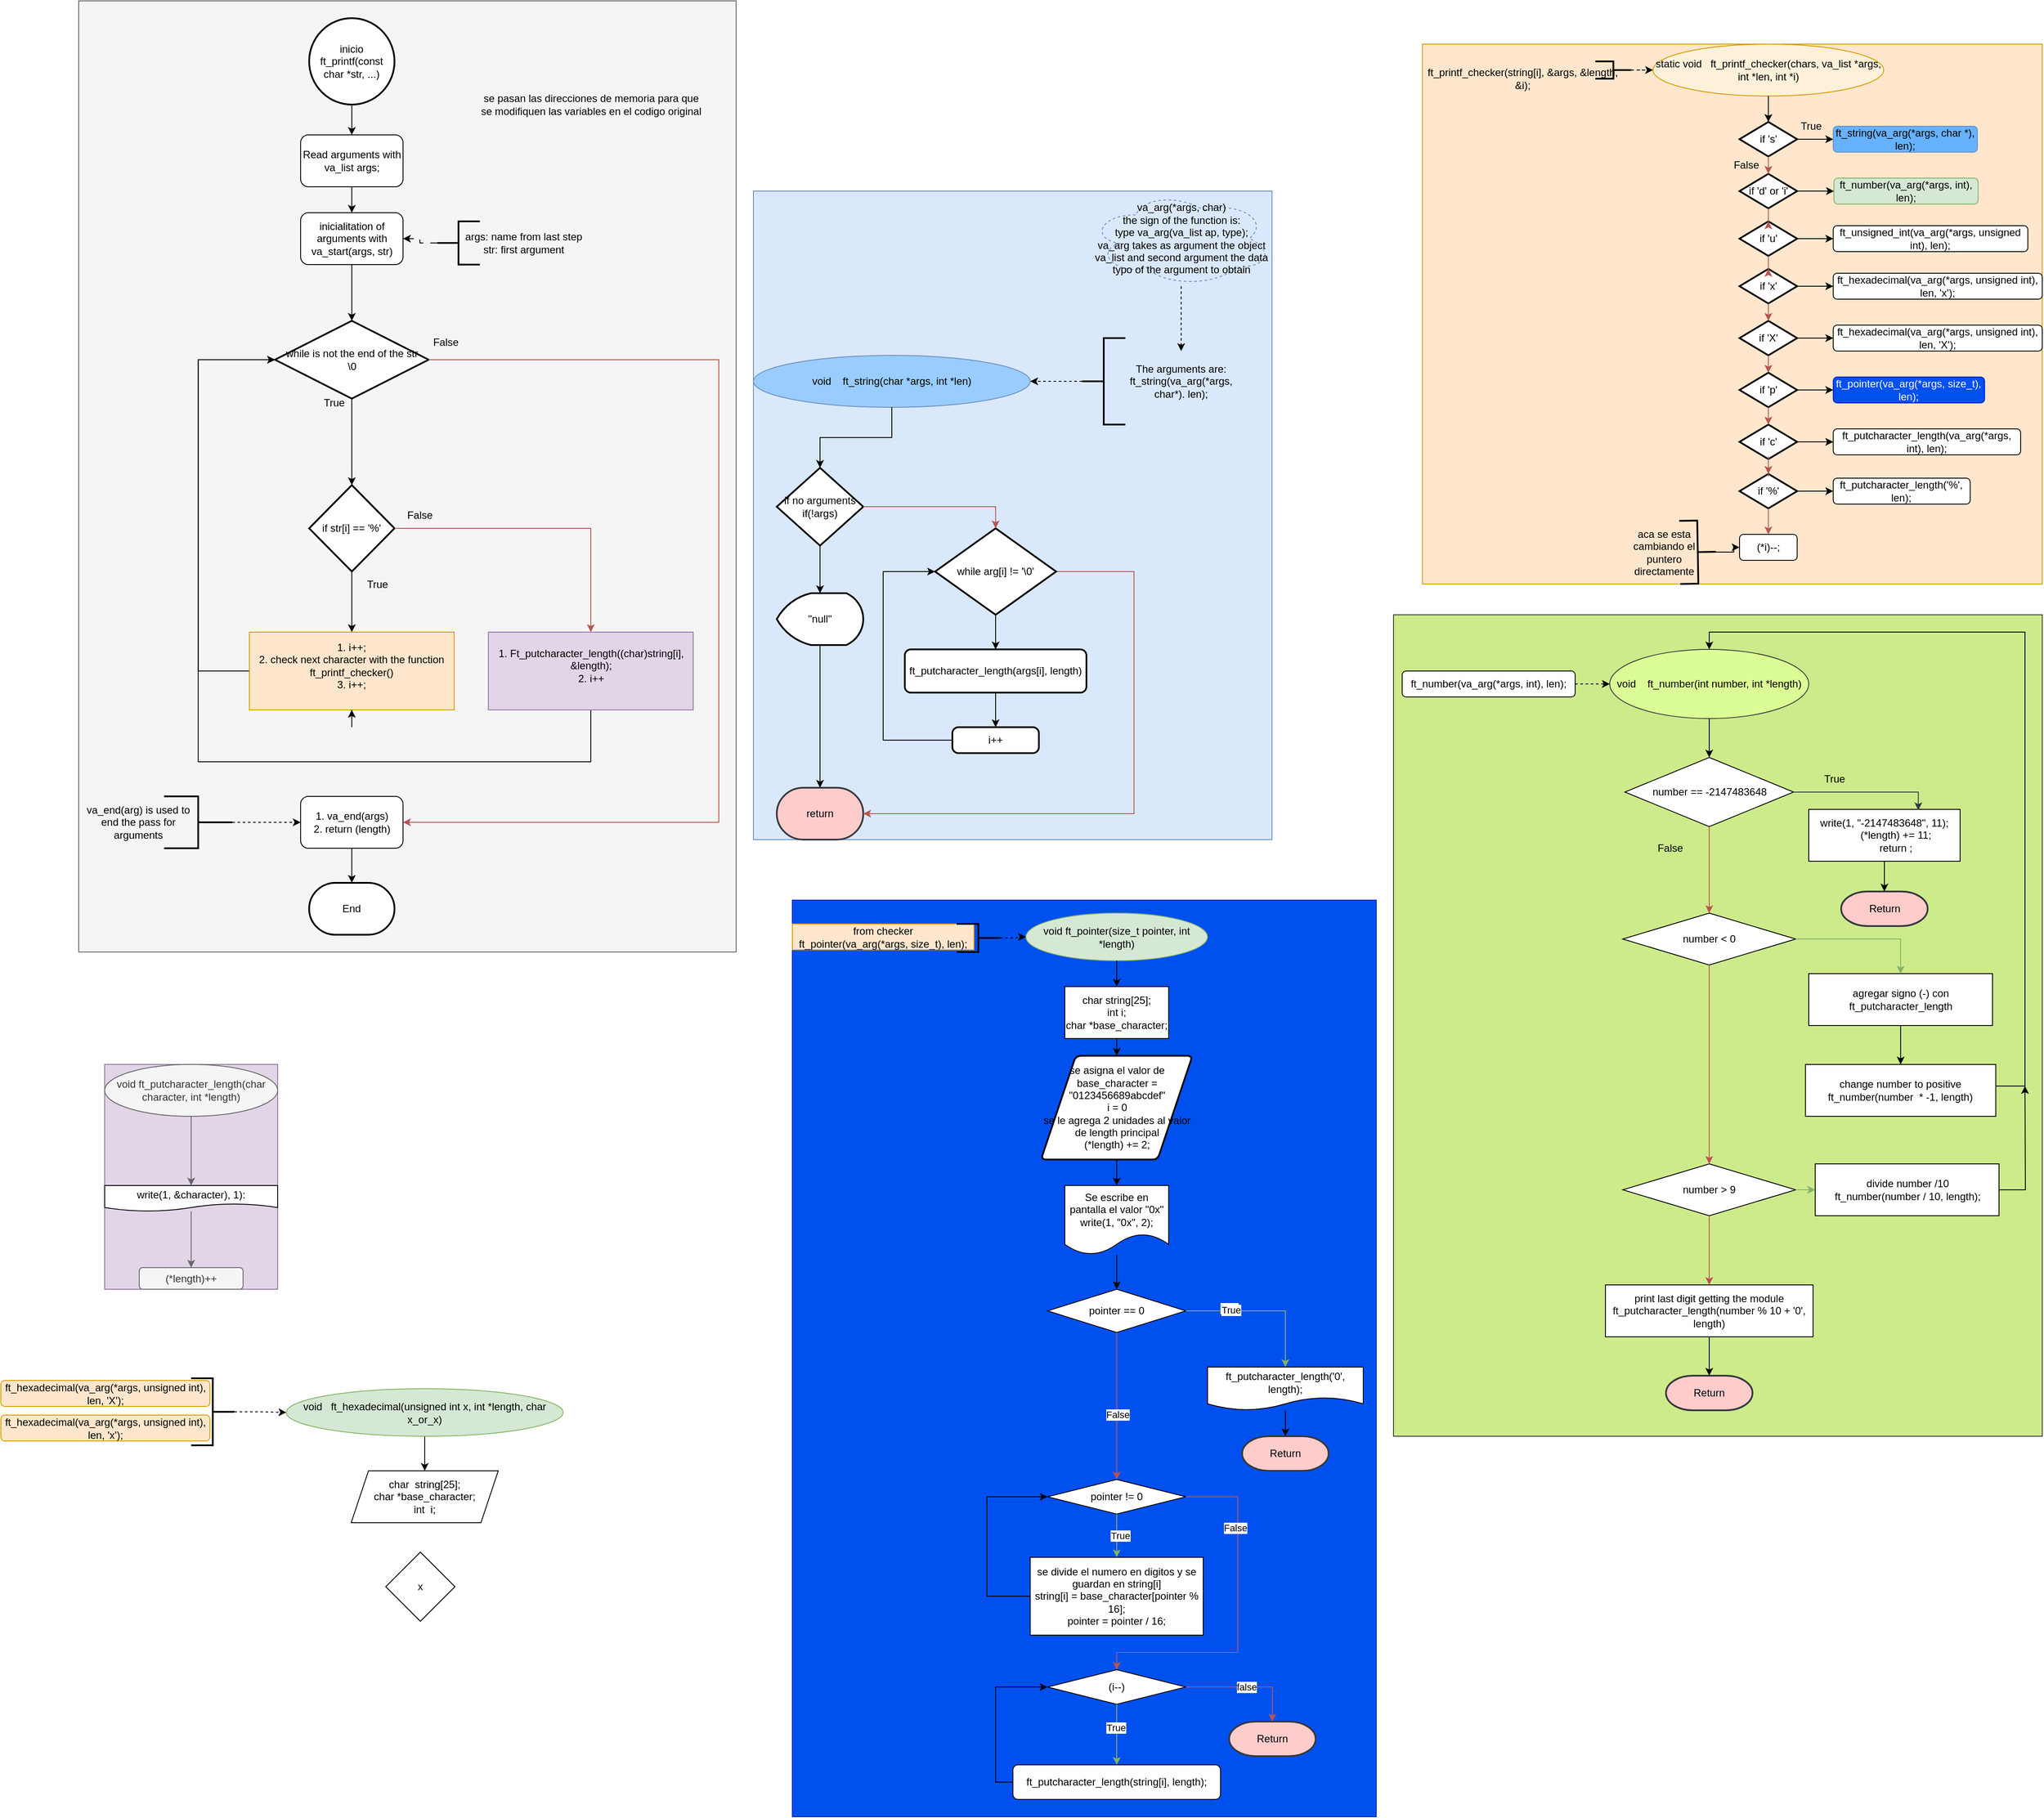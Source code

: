 <mxfile version="21.6.6" type="github">
  <diagram id="C5RBs43oDa-KdzZeNtuy" name="Page-1">
    <mxGraphModel dx="2939" dy="1924" grid="1" gridSize="10" guides="1" tooltips="1" connect="1" arrows="1" fold="1" page="1" pageScale="1" pageWidth="827" pageHeight="1169" math="0" shadow="0">
      <root>
        <mxCell id="WIyWlLk6GJQsqaUBKTNV-0" />
        <mxCell id="WIyWlLk6GJQsqaUBKTNV-1" parent="WIyWlLk6GJQsqaUBKTNV-0" />
        <mxCell id="30GPN8XgoAUHvCBVAkMa-102" value="" style="group;fillColor=#dae8fc;strokeColor=#6c8ebf;" parent="WIyWlLk6GJQsqaUBKTNV-1" vertex="1" connectable="0">
          <mxGeometry x="-40" y="180" width="599.5" height="750" as="geometry" />
        </mxCell>
        <mxCell id="30GPN8XgoAUHvCBVAkMa-64" value="&lt;div&gt;void&amp;nbsp;&amp;nbsp;&amp;nbsp; ft_string(char *args, int *len)&lt;/div&gt;" style="ellipse;;whiteSpace=wrap;html=1;fillColor=#99CCFF;strokeColor=#6c8ebf;gradientColor=none;" parent="30GPN8XgoAUHvCBVAkMa-102" vertex="1">
          <mxGeometry y="190" width="320" height="60" as="geometry" />
        </mxCell>
        <mxCell id="30GPN8XgoAUHvCBVAkMa-67" style="edgeStyle=orthogonalEdgeStyle;rounded=0;orthogonalLoop=1;jettySize=auto;html=1;dashed=1;" parent="30GPN8XgoAUHvCBVAkMa-102" source="30GPN8XgoAUHvCBVAkMa-65" target="30GPN8XgoAUHvCBVAkMa-64" edge="1">
          <mxGeometry relative="1" as="geometry" />
        </mxCell>
        <mxCell id="30GPN8XgoAUHvCBVAkMa-65" value="" style="strokeWidth=2;html=1;shape=mxgraph.flowchart.annotation_2;align=left;labelPosition=right;pointerEvents=1;" parent="30GPN8XgoAUHvCBVAkMa-102" vertex="1">
          <mxGeometry x="380" y="170" width="50" height="100" as="geometry" />
        </mxCell>
        <mxCell id="30GPN8XgoAUHvCBVAkMa-66" value="The arguments are:&lt;br&gt;ft_string(va_arg(*args, char*). len);" style="text;html=1;strokeColor=none;fillColor=none;align=center;verticalAlign=middle;whiteSpace=wrap;rounded=0;" parent="30GPN8XgoAUHvCBVAkMa-102" vertex="1">
          <mxGeometry x="420" y="185" width="149" height="70" as="geometry" />
        </mxCell>
        <mxCell id="30GPN8XgoAUHvCBVAkMa-69" style="edgeStyle=orthogonalEdgeStyle;rounded=0;orthogonalLoop=1;jettySize=auto;html=1;dashed=1;" parent="30GPN8XgoAUHvCBVAkMa-102" source="30GPN8XgoAUHvCBVAkMa-68" target="30GPN8XgoAUHvCBVAkMa-66" edge="1">
          <mxGeometry relative="1" as="geometry" />
        </mxCell>
        <mxCell id="30GPN8XgoAUHvCBVAkMa-68" value="va_arg(*args, char)&lt;br&gt;the sign of the function is:&lt;br&gt;type va_arg(va_list ap, type);&lt;br&gt;va_arg takes as argument the object va_list and second argument the data typo of the argument to obtain&lt;br&gt; " style="ellipse;shape=cloud;whiteSpace=wrap;html=1;fillColor=#dae8fc;strokeColor=#6c8ebf;dashed=1;" parent="30GPN8XgoAUHvCBVAkMa-102" vertex="1">
          <mxGeometry x="389.5" width="210" height="110" as="geometry" />
        </mxCell>
        <mxCell id="30GPN8XgoAUHvCBVAkMa-76" value="if no arguments&lt;br&gt;if(!args)" style="strokeWidth=2;html=1;shape=mxgraph.flowchart.decision;whiteSpace=wrap;" parent="30GPN8XgoAUHvCBVAkMa-102" vertex="1">
          <mxGeometry x="27" y="320" width="100" height="90" as="geometry" />
        </mxCell>
        <mxCell id="30GPN8XgoAUHvCBVAkMa-96" style="edgeStyle=orthogonalEdgeStyle;rounded=0;orthogonalLoop=1;jettySize=auto;html=1;entryX=0.5;entryY=0;entryDx=0;entryDy=0;entryPerimeter=0;" parent="30GPN8XgoAUHvCBVAkMa-102" source="30GPN8XgoAUHvCBVAkMa-64" target="30GPN8XgoAUHvCBVAkMa-76" edge="1">
          <mxGeometry relative="1" as="geometry" />
        </mxCell>
        <mxCell id="30GPN8XgoAUHvCBVAkMa-78" value="&quot;null&quot;" style="strokeWidth=2;html=1;shape=mxgraph.flowchart.display;whiteSpace=wrap;" parent="30GPN8XgoAUHvCBVAkMa-102" vertex="1">
          <mxGeometry x="27" y="465" width="100" height="60" as="geometry" />
        </mxCell>
        <mxCell id="30GPN8XgoAUHvCBVAkMa-84" style="edgeStyle=orthogonalEdgeStyle;rounded=0;orthogonalLoop=1;jettySize=auto;html=1;" parent="30GPN8XgoAUHvCBVAkMa-102" source="30GPN8XgoAUHvCBVAkMa-76" target="30GPN8XgoAUHvCBVAkMa-78" edge="1">
          <mxGeometry relative="1" as="geometry" />
        </mxCell>
        <mxCell id="30GPN8XgoAUHvCBVAkMa-80" value="return" style="strokeWidth=2;html=1;shape=mxgraph.flowchart.terminator;whiteSpace=wrap;fillColor=#ffcccc;strokeColor=#36393d;" parent="30GPN8XgoAUHvCBVAkMa-102" vertex="1">
          <mxGeometry x="27" y="690" width="100" height="60" as="geometry" />
        </mxCell>
        <mxCell id="30GPN8XgoAUHvCBVAkMa-81" style="edgeStyle=orthogonalEdgeStyle;rounded=0;orthogonalLoop=1;jettySize=auto;html=1;entryX=0.5;entryY=0;entryDx=0;entryDy=0;entryPerimeter=0;" parent="30GPN8XgoAUHvCBVAkMa-102" source="30GPN8XgoAUHvCBVAkMa-78" target="30GPN8XgoAUHvCBVAkMa-80" edge="1">
          <mxGeometry relative="1" as="geometry" />
        </mxCell>
        <mxCell id="30GPN8XgoAUHvCBVAkMa-95" style="edgeStyle=orthogonalEdgeStyle;rounded=0;orthogonalLoop=1;jettySize=auto;html=1;entryX=1;entryY=0.5;entryDx=0;entryDy=0;entryPerimeter=0;fillColor=#f8cecc;strokeColor=#b85450;" parent="30GPN8XgoAUHvCBVAkMa-102" source="30GPN8XgoAUHvCBVAkMa-83" target="30GPN8XgoAUHvCBVAkMa-80" edge="1">
          <mxGeometry relative="1" as="geometry">
            <Array as="points">
              <mxPoint x="440" y="440" />
              <mxPoint x="440" y="720" />
            </Array>
          </mxGeometry>
        </mxCell>
        <mxCell id="30GPN8XgoAUHvCBVAkMa-83" value="while arg[i] != &#39;\0&#39;" style="strokeWidth=2;html=1;shape=mxgraph.flowchart.decision;whiteSpace=wrap;" parent="30GPN8XgoAUHvCBVAkMa-102" vertex="1">
          <mxGeometry x="210" y="390" width="140" height="100" as="geometry" />
        </mxCell>
        <mxCell id="30GPN8XgoAUHvCBVAkMa-94" style="edgeStyle=orthogonalEdgeStyle;rounded=0;orthogonalLoop=1;jettySize=auto;html=1;entryX=0.5;entryY=0;entryDx=0;entryDy=0;entryPerimeter=0;fillColor=#f8cecc;strokeColor=#b85450;" parent="30GPN8XgoAUHvCBVAkMa-102" source="30GPN8XgoAUHvCBVAkMa-76" target="30GPN8XgoAUHvCBVAkMa-83" edge="1">
          <mxGeometry relative="1" as="geometry" />
        </mxCell>
        <mxCell id="30GPN8XgoAUHvCBVAkMa-87" value="ft_putcharacter_length(args[i], length)" style="rounded=1;whiteSpace=wrap;html=1;absoluteArcSize=1;arcSize=14;strokeWidth=2;" parent="30GPN8XgoAUHvCBVAkMa-102" vertex="1">
          <mxGeometry x="175" y="530" width="210" height="50" as="geometry" />
        </mxCell>
        <mxCell id="30GPN8XgoAUHvCBVAkMa-90" style="edgeStyle=orthogonalEdgeStyle;rounded=0;orthogonalLoop=1;jettySize=auto;html=1;entryX=0.5;entryY=0;entryDx=0;entryDy=0;" parent="30GPN8XgoAUHvCBVAkMa-102" source="30GPN8XgoAUHvCBVAkMa-83" target="30GPN8XgoAUHvCBVAkMa-87" edge="1">
          <mxGeometry relative="1" as="geometry" />
        </mxCell>
        <mxCell id="30GPN8XgoAUHvCBVAkMa-92" style="edgeStyle=orthogonalEdgeStyle;rounded=0;orthogonalLoop=1;jettySize=auto;html=1;entryX=0;entryY=0.5;entryDx=0;entryDy=0;entryPerimeter=0;" parent="30GPN8XgoAUHvCBVAkMa-102" source="30GPN8XgoAUHvCBVAkMa-89" target="30GPN8XgoAUHvCBVAkMa-83" edge="1">
          <mxGeometry relative="1" as="geometry">
            <Array as="points">
              <mxPoint x="150" y="635" />
              <mxPoint x="150" y="440" />
            </Array>
          </mxGeometry>
        </mxCell>
        <mxCell id="30GPN8XgoAUHvCBVAkMa-89" value="i++" style="rounded=1;whiteSpace=wrap;html=1;absoluteArcSize=1;arcSize=14;strokeWidth=2;" parent="30GPN8XgoAUHvCBVAkMa-102" vertex="1">
          <mxGeometry x="230" y="620" width="100" height="30" as="geometry" />
        </mxCell>
        <mxCell id="30GPN8XgoAUHvCBVAkMa-91" style="edgeStyle=orthogonalEdgeStyle;rounded=0;orthogonalLoop=1;jettySize=auto;html=1;" parent="30GPN8XgoAUHvCBVAkMa-102" source="30GPN8XgoAUHvCBVAkMa-87" target="30GPN8XgoAUHvCBVAkMa-89" edge="1">
          <mxGeometry relative="1" as="geometry" />
        </mxCell>
        <mxCell id="tM8ak8PDvHJ2QCeekgc_-2" value="" style="group;fillColor=#ffe6cc;strokeColor=#d79b00;" vertex="1" connectable="0" parent="WIyWlLk6GJQsqaUBKTNV-1">
          <mxGeometry x="733.333" y="10" width="716.667" height="624.43" as="geometry" />
        </mxCell>
        <mxCell id="30GPN8XgoAUHvCBVAkMa-141" value="" style="group" parent="tM8ak8PDvHJ2QCeekgc_-2" vertex="1" connectable="0">
          <mxGeometry x="233.333" y="550.569" width="106.444" height="73.861" as="geometry" />
        </mxCell>
        <mxCell id="30GPN8XgoAUHvCBVAkMa-138" value="" style="strokeWidth=2;html=1;shape=mxgraph.flowchart.annotation_2;align=left;labelPosition=right;pointerEvents=1;rotation=-181;" parent="30GPN8XgoAUHvCBVAkMa-141" vertex="1">
          <mxGeometry x="64.25" y="0.431" width="41.667" height="73.0" as="geometry" />
        </mxCell>
        <mxCell id="30GPN8XgoAUHvCBVAkMa-140" value="aca se esta cambiando el puntero directamente" style="text;html=1;strokeColor=none;fillColor=none;align=center;verticalAlign=middle;whiteSpace=wrap;rounded=0;" parent="30GPN8XgoAUHvCBVAkMa-141" vertex="1">
          <mxGeometry y="1.931" width="91.667" height="70.0" as="geometry" />
        </mxCell>
        <mxCell id="30GPN8XgoAUHvCBVAkMa-143" value="" style="group" parent="tM8ak8PDvHJ2QCeekgc_-2" vertex="1" connectable="0">
          <mxGeometry x="266.667" width="450" height="596.999" as="geometry" />
        </mxCell>
        <mxCell id="30GPN8XgoAUHvCBVAkMa-39" value="static void&amp;nbsp;&amp;nbsp; ft_printf_checker(chars, va_list *args, int *len, int *i)" style="ellipse;;whiteSpace=wrap;html=1;fillColor=#FFF1D9;strokeColor=#d79b00;" parent="30GPN8XgoAUHvCBVAkMa-143" vertex="1">
          <mxGeometry width="266.667" height="60.0" as="geometry" />
        </mxCell>
        <mxCell id="30GPN8XgoAUHvCBVAkMa-97" value="if &#39;s&#39;" style="strokeWidth=2;html=1;shape=mxgraph.flowchart.decision;whiteSpace=wrap;" parent="30GPN8XgoAUHvCBVAkMa-143" vertex="1">
          <mxGeometry x="100" y="90.0" width="66.667" height="40.0" as="geometry" />
        </mxCell>
        <mxCell id="30GPN8XgoAUHvCBVAkMa-108" style="edgeStyle=orthogonalEdgeStyle;rounded=0;orthogonalLoop=1;jettySize=auto;html=1;exitX=0.5;exitY=1;exitDx=0;exitDy=0;entryX=0.5;entryY=0;entryDx=0;entryDy=0;entryPerimeter=0;" parent="30GPN8XgoAUHvCBVAkMa-143" source="30GPN8XgoAUHvCBVAkMa-39" target="30GPN8XgoAUHvCBVAkMa-97" edge="1">
          <mxGeometry relative="1" as="geometry" />
        </mxCell>
        <mxCell id="30GPN8XgoAUHvCBVAkMa-98" value="if &#39;d&#39; or &#39;i&#39;" style="strokeWidth=2;html=1;shape=mxgraph.flowchart.decision;whiteSpace=wrap;" parent="30GPN8XgoAUHvCBVAkMa-143" vertex="1">
          <mxGeometry x="100" y="150.0" width="66.667" height="40.0" as="geometry" />
        </mxCell>
        <mxCell id="30GPN8XgoAUHvCBVAkMa-109" style="edgeStyle=orthogonalEdgeStyle;rounded=0;orthogonalLoop=1;jettySize=auto;html=1;fillColor=#f8cecc;strokeColor=#b85450;" parent="30GPN8XgoAUHvCBVAkMa-143" source="30GPN8XgoAUHvCBVAkMa-97" target="30GPN8XgoAUHvCBVAkMa-98" edge="1">
          <mxGeometry relative="1" as="geometry" />
        </mxCell>
        <mxCell id="30GPN8XgoAUHvCBVAkMa-99" value="if &#39;u&#39;" style="strokeWidth=2;html=1;shape=mxgraph.flowchart.decision;whiteSpace=wrap;" parent="30GPN8XgoAUHvCBVAkMa-143" vertex="1">
          <mxGeometry x="100" y="205.0" width="66.667" height="40.0" as="geometry" />
        </mxCell>
        <mxCell id="30GPN8XgoAUHvCBVAkMa-110" style="edgeStyle=orthogonalEdgeStyle;rounded=0;orthogonalLoop=1;jettySize=auto;html=1;entryX=0.5;entryY=0;entryDx=0;entryDy=0;entryPerimeter=0;fillColor=#f8cecc;strokeColor=#b85450;" parent="30GPN8XgoAUHvCBVAkMa-143" source="30GPN8XgoAUHvCBVAkMa-98" target="30GPN8XgoAUHvCBVAkMa-99" edge="1">
          <mxGeometry relative="1" as="geometry" />
        </mxCell>
        <mxCell id="30GPN8XgoAUHvCBVAkMa-100" value="if &#39;x&#39;" style="strokeWidth=2;html=1;shape=mxgraph.flowchart.decision;whiteSpace=wrap;" parent="30GPN8XgoAUHvCBVAkMa-143" vertex="1">
          <mxGeometry x="100" y="260.0" width="66.667" height="40.0" as="geometry" />
        </mxCell>
        <mxCell id="30GPN8XgoAUHvCBVAkMa-111" style="edgeStyle=orthogonalEdgeStyle;rounded=0;orthogonalLoop=1;jettySize=auto;html=1;entryX=0.5;entryY=0;entryDx=0;entryDy=0;entryPerimeter=0;fillColor=#f8cecc;strokeColor=#b85450;" parent="30GPN8XgoAUHvCBVAkMa-143" source="30GPN8XgoAUHvCBVAkMa-99" target="30GPN8XgoAUHvCBVAkMa-100" edge="1">
          <mxGeometry relative="1" as="geometry" />
        </mxCell>
        <mxCell id="30GPN8XgoAUHvCBVAkMa-101" value="if &#39;X&#39;" style="strokeWidth=2;html=1;shape=mxgraph.flowchart.decision;whiteSpace=wrap;" parent="30GPN8XgoAUHvCBVAkMa-143" vertex="1">
          <mxGeometry x="100" y="320.0" width="66.667" height="40.0" as="geometry" />
        </mxCell>
        <mxCell id="30GPN8XgoAUHvCBVAkMa-112" style="edgeStyle=orthogonalEdgeStyle;rounded=0;orthogonalLoop=1;jettySize=auto;html=1;fillColor=#f8cecc;strokeColor=#b85450;" parent="30GPN8XgoAUHvCBVAkMa-143" source="30GPN8XgoAUHvCBVAkMa-100" target="30GPN8XgoAUHvCBVAkMa-101" edge="1">
          <mxGeometry relative="1" as="geometry" />
        </mxCell>
        <mxCell id="30GPN8XgoAUHvCBVAkMa-103" value="if &#39;p&#39;" style="strokeWidth=2;html=1;shape=mxgraph.flowchart.decision;whiteSpace=wrap;" parent="30GPN8XgoAUHvCBVAkMa-143" vertex="1">
          <mxGeometry x="100" y="380.0" width="66.667" height="40.0" as="geometry" />
        </mxCell>
        <mxCell id="30GPN8XgoAUHvCBVAkMa-114" style="edgeStyle=orthogonalEdgeStyle;rounded=0;orthogonalLoop=1;jettySize=auto;html=1;entryX=0.5;entryY=0;entryDx=0;entryDy=0;entryPerimeter=0;fillColor=#f8cecc;strokeColor=#b85450;" parent="30GPN8XgoAUHvCBVAkMa-143" source="30GPN8XgoAUHvCBVAkMa-101" target="30GPN8XgoAUHvCBVAkMa-103" edge="1">
          <mxGeometry relative="1" as="geometry" />
        </mxCell>
        <mxCell id="30GPN8XgoAUHvCBVAkMa-116" style="edgeStyle=orthogonalEdgeStyle;rounded=0;orthogonalLoop=1;jettySize=auto;html=1;" parent="30GPN8XgoAUHvCBVAkMa-143" target="30GPN8XgoAUHvCBVAkMa-105" edge="1">
          <mxGeometry relative="1" as="geometry">
            <mxPoint x="141.667" y="506.999" as="sourcePoint" />
          </mxGeometry>
        </mxCell>
        <mxCell id="30GPN8XgoAUHvCBVAkMa-104" value="if &#39;c&#39;" style="strokeWidth=2;html=1;shape=mxgraph.flowchart.decision;whiteSpace=wrap;" parent="30GPN8XgoAUHvCBVAkMa-143" vertex="1">
          <mxGeometry x="100" y="439.999" width="66.667" height="40.0" as="geometry" />
        </mxCell>
        <mxCell id="30GPN8XgoAUHvCBVAkMa-115" style="edgeStyle=orthogonalEdgeStyle;rounded=0;orthogonalLoop=1;jettySize=auto;html=1;entryX=0.5;entryY=0;entryDx=0;entryDy=0;entryPerimeter=0;fillColor=#f8cecc;strokeColor=#b85450;" parent="30GPN8XgoAUHvCBVAkMa-143" source="30GPN8XgoAUHvCBVAkMa-103" target="30GPN8XgoAUHvCBVAkMa-104" edge="1">
          <mxGeometry relative="1" as="geometry" />
        </mxCell>
        <mxCell id="30GPN8XgoAUHvCBVAkMa-105" value="if &#39;%&#39;" style="strokeWidth=2;html=1;shape=mxgraph.flowchart.decision;whiteSpace=wrap;" parent="30GPN8XgoAUHvCBVAkMa-143" vertex="1">
          <mxGeometry x="100" y="496.999" width="66.667" height="40.0" as="geometry" />
        </mxCell>
        <mxCell id="30GPN8XgoAUHvCBVAkMa-118" style="edgeStyle=orthogonalEdgeStyle;rounded=0;orthogonalLoop=1;jettySize=auto;html=1;fillColor=#f8cecc;strokeColor=#b85450;" parent="30GPN8XgoAUHvCBVAkMa-143" source="30GPN8XgoAUHvCBVAkMa-104" target="30GPN8XgoAUHvCBVAkMa-105" edge="1">
          <mxGeometry relative="1" as="geometry" />
        </mxCell>
        <mxCell id="30GPN8XgoAUHvCBVAkMa-107" value="(*i)--;" style="rounded=1;whiteSpace=wrap;html=1;" parent="30GPN8XgoAUHvCBVAkMa-143" vertex="1">
          <mxGeometry x="100" y="566.999" width="66.667" height="30.0" as="geometry" />
        </mxCell>
        <mxCell id="30GPN8XgoAUHvCBVAkMa-117" style="edgeStyle=orthogonalEdgeStyle;rounded=0;orthogonalLoop=1;jettySize=auto;html=1;fillColor=#f8cecc;strokeColor=#b85450;" parent="30GPN8XgoAUHvCBVAkMa-143" source="30GPN8XgoAUHvCBVAkMa-105" target="30GPN8XgoAUHvCBVAkMa-107" edge="1">
          <mxGeometry relative="1" as="geometry" />
        </mxCell>
        <mxCell id="30GPN8XgoAUHvCBVAkMa-119" value="ft_string(va_arg(*args, char *), len);" style="rounded=1;whiteSpace=wrap;html=1;fillColor=#66B2FF;strokeColor=#6c8ebf;" parent="30GPN8XgoAUHvCBVAkMa-143" vertex="1">
          <mxGeometry x="208.333" y="95.0" width="166.667" height="30.0" as="geometry" />
        </mxCell>
        <mxCell id="30GPN8XgoAUHvCBVAkMa-127" style="edgeStyle=orthogonalEdgeStyle;rounded=0;orthogonalLoop=1;jettySize=auto;html=1;entryX=0;entryY=0.5;entryDx=0;entryDy=0;" parent="30GPN8XgoAUHvCBVAkMa-143" source="30GPN8XgoAUHvCBVAkMa-97" target="30GPN8XgoAUHvCBVAkMa-119" edge="1">
          <mxGeometry relative="1" as="geometry" />
        </mxCell>
        <mxCell id="30GPN8XgoAUHvCBVAkMa-120" value="ft_number(va_arg(*args, int), len);" style="rounded=1;whiteSpace=wrap;html=1;fillColor=#d5e8d4;strokeColor=#82b366;" parent="30GPN8XgoAUHvCBVAkMa-143" vertex="1">
          <mxGeometry x="209.167" y="155.0" width="166.667" height="30.0" as="geometry" />
        </mxCell>
        <mxCell id="30GPN8XgoAUHvCBVAkMa-128" style="edgeStyle=orthogonalEdgeStyle;rounded=0;orthogonalLoop=1;jettySize=auto;html=1;entryX=0;entryY=0.5;entryDx=0;entryDy=0;" parent="30GPN8XgoAUHvCBVAkMa-143" source="30GPN8XgoAUHvCBVAkMa-98" target="30GPN8XgoAUHvCBVAkMa-120" edge="1">
          <mxGeometry relative="1" as="geometry" />
        </mxCell>
        <mxCell id="30GPN8XgoAUHvCBVAkMa-121" value="ft_unsigned_int(va_arg(*args, unsigned int), len);" style="rounded=1;whiteSpace=wrap;html=1;" parent="30GPN8XgoAUHvCBVAkMa-143" vertex="1">
          <mxGeometry x="208.333" y="210.0" width="225" height="30.0" as="geometry" />
        </mxCell>
        <mxCell id="30GPN8XgoAUHvCBVAkMa-130" style="edgeStyle=orthogonalEdgeStyle;rounded=0;orthogonalLoop=1;jettySize=auto;html=1;entryX=0;entryY=0.5;entryDx=0;entryDy=0;" parent="30GPN8XgoAUHvCBVAkMa-143" source="30GPN8XgoAUHvCBVAkMa-99" target="30GPN8XgoAUHvCBVAkMa-121" edge="1">
          <mxGeometry relative="1" as="geometry" />
        </mxCell>
        <mxCell id="30GPN8XgoAUHvCBVAkMa-122" value="ft_hexadecimal(va_arg(*args, unsigned int), len, &#39;x&#39;);" style="rounded=1;whiteSpace=wrap;html=1;" parent="30GPN8XgoAUHvCBVAkMa-143" vertex="1">
          <mxGeometry x="208.333" y="265.0" width="241.667" height="30.0" as="geometry" />
        </mxCell>
        <mxCell id="30GPN8XgoAUHvCBVAkMa-131" style="edgeStyle=orthogonalEdgeStyle;rounded=0;orthogonalLoop=1;jettySize=auto;html=1;" parent="30GPN8XgoAUHvCBVAkMa-143" source="30GPN8XgoAUHvCBVAkMa-100" target="30GPN8XgoAUHvCBVAkMa-122" edge="1">
          <mxGeometry relative="1" as="geometry" />
        </mxCell>
        <mxCell id="30GPN8XgoAUHvCBVAkMa-123" value="ft_hexadecimal(va_arg(*args, unsigned int), len, &#39;X&#39;);" style="rounded=1;whiteSpace=wrap;html=1;" parent="30GPN8XgoAUHvCBVAkMa-143" vertex="1">
          <mxGeometry x="208.333" y="325.0" width="241.667" height="30.0" as="geometry" />
        </mxCell>
        <mxCell id="30GPN8XgoAUHvCBVAkMa-132" style="edgeStyle=orthogonalEdgeStyle;rounded=0;orthogonalLoop=1;jettySize=auto;html=1;" parent="30GPN8XgoAUHvCBVAkMa-143" source="30GPN8XgoAUHvCBVAkMa-101" target="30GPN8XgoAUHvCBVAkMa-123" edge="1">
          <mxGeometry relative="1" as="geometry" />
        </mxCell>
        <mxCell id="30GPN8XgoAUHvCBVAkMa-124" value="ft_pointer(va_arg(*args, size_t), len);" style="rounded=1;whiteSpace=wrap;html=1;fillColor=#0050ef;fontColor=#ffffff;strokeColor=#001DBC;" parent="30GPN8XgoAUHvCBVAkMa-143" vertex="1">
          <mxGeometry x="208.333" y="385.0" width="175" height="30.0" as="geometry" />
        </mxCell>
        <mxCell id="30GPN8XgoAUHvCBVAkMa-133" style="edgeStyle=orthogonalEdgeStyle;rounded=0;orthogonalLoop=1;jettySize=auto;html=1;" parent="30GPN8XgoAUHvCBVAkMa-143" source="30GPN8XgoAUHvCBVAkMa-103" target="30GPN8XgoAUHvCBVAkMa-124" edge="1">
          <mxGeometry relative="1" as="geometry" />
        </mxCell>
        <mxCell id="30GPN8XgoAUHvCBVAkMa-125" value="ft_putcharacter_length(va_arg(*args, int), len);" style="rounded=1;whiteSpace=wrap;html=1;" parent="30GPN8XgoAUHvCBVAkMa-143" vertex="1">
          <mxGeometry x="208.333" y="444.999" width="216.667" height="30.0" as="geometry" />
        </mxCell>
        <mxCell id="30GPN8XgoAUHvCBVAkMa-134" style="edgeStyle=orthogonalEdgeStyle;rounded=0;orthogonalLoop=1;jettySize=auto;html=1;" parent="30GPN8XgoAUHvCBVAkMa-143" source="30GPN8XgoAUHvCBVAkMa-104" target="30GPN8XgoAUHvCBVAkMa-125" edge="1">
          <mxGeometry relative="1" as="geometry" />
        </mxCell>
        <mxCell id="30GPN8XgoAUHvCBVAkMa-126" value="ft_putcharacter_length(&#39;%&#39;, len);" style="rounded=1;whiteSpace=wrap;html=1;" parent="30GPN8XgoAUHvCBVAkMa-143" vertex="1">
          <mxGeometry x="208.333" y="501.999" width="158.333" height="30.0" as="geometry" />
        </mxCell>
        <mxCell id="30GPN8XgoAUHvCBVAkMa-135" style="edgeStyle=orthogonalEdgeStyle;rounded=0;orthogonalLoop=1;jettySize=auto;html=1;" parent="30GPN8XgoAUHvCBVAkMa-143" source="30GPN8XgoAUHvCBVAkMa-105" target="30GPN8XgoAUHvCBVAkMa-126" edge="1">
          <mxGeometry relative="1" as="geometry" />
        </mxCell>
        <mxCell id="30GPN8XgoAUHvCBVAkMa-136" value="False" style="text;html=1;strokeColor=none;fillColor=none;align=center;verticalAlign=middle;whiteSpace=wrap;rounded=0;" parent="30GPN8XgoAUHvCBVAkMa-143" vertex="1">
          <mxGeometry x="83.333" y="125.0" width="50" height="30.0" as="geometry" />
        </mxCell>
        <mxCell id="30GPN8XgoAUHvCBVAkMa-137" value="True" style="text;html=1;strokeColor=none;fillColor=none;align=center;verticalAlign=middle;whiteSpace=wrap;rounded=0;" parent="30GPN8XgoAUHvCBVAkMa-143" vertex="1">
          <mxGeometry x="158.333" y="80.0" width="50" height="30.0" as="geometry" />
        </mxCell>
        <mxCell id="30GPN8XgoAUHvCBVAkMa-73" style="edgeStyle=orthogonalEdgeStyle;rounded=0;orthogonalLoop=1;jettySize=auto;html=1;entryX=0;entryY=0.5;entryDx=0;entryDy=0;dashed=1;" parent="tM8ak8PDvHJ2QCeekgc_-2" source="30GPN8XgoAUHvCBVAkMa-71" target="30GPN8XgoAUHvCBVAkMa-39" edge="1">
          <mxGeometry relative="1" as="geometry" />
        </mxCell>
        <mxCell id="30GPN8XgoAUHvCBVAkMa-139" style="edgeStyle=orthogonalEdgeStyle;rounded=0;orthogonalLoop=1;jettySize=auto;html=1;entryX=0;entryY=0.5;entryDx=0;entryDy=0;" parent="tM8ak8PDvHJ2QCeekgc_-2" source="30GPN8XgoAUHvCBVAkMa-138" target="30GPN8XgoAUHvCBVAkMa-107" edge="1">
          <mxGeometry relative="1" as="geometry" />
        </mxCell>
        <mxCell id="30GPN8XgoAUHvCBVAkMa-72" value="" style="group" parent="tM8ak8PDvHJ2QCeekgc_-2" vertex="1" connectable="0">
          <mxGeometry y="15.0" width="241.667" height="30" as="geometry" />
        </mxCell>
        <mxCell id="30GPN8XgoAUHvCBVAkMa-142" value="" style="group" parent="30GPN8XgoAUHvCBVAkMa-72" vertex="1" connectable="0">
          <mxGeometry width="241.667" height="30" as="geometry" />
        </mxCell>
        <mxCell id="30GPN8XgoAUHvCBVAkMa-70" value="ft_printf_checker(string[i], &amp;amp;args, &amp;amp;length, &amp;amp;i);" style="text;html=1;strokeColor=none;fillColor=none;align=center;verticalAlign=middle;whiteSpace=wrap;rounded=0;" parent="30GPN8XgoAUHvCBVAkMa-142" vertex="1">
          <mxGeometry y="20" width="233.33" height="10" as="geometry" />
        </mxCell>
        <mxCell id="30GPN8XgoAUHvCBVAkMa-71" value="" style="strokeWidth=2;html=1;shape=mxgraph.flowchart.annotation_2;align=left;labelPosition=right;pointerEvents=1;rotation=-180;" parent="30GPN8XgoAUHvCBVAkMa-142" vertex="1">
          <mxGeometry x="200" y="5.0" width="41.667" height="20.0" as="geometry" />
        </mxCell>
        <mxCell id="tM8ak8PDvHJ2QCeekgc_-8" value="" style="group;fillColor=#e1d5e7;strokeColor=#9673a6;" vertex="1" connectable="0" parent="WIyWlLk6GJQsqaUBKTNV-1">
          <mxGeometry x="-790" y="1190" width="200" height="260" as="geometry" />
        </mxCell>
        <mxCell id="tM8ak8PDvHJ2QCeekgc_-3" value="&lt;div&gt;void ft_putcharacter_length(char character, int *length)&lt;/div&gt;" style="ellipse;;whiteSpace=wrap;html=1;fillColor=#f5f5f5;strokeColor=#666666;fontColor=#333333;" vertex="1" parent="tM8ak8PDvHJ2QCeekgc_-8">
          <mxGeometry width="200" height="60" as="geometry" />
        </mxCell>
        <mxCell id="tM8ak8PDvHJ2QCeekgc_-4" value="write(1, &amp;amp;character), 1):" style="shape=document;whiteSpace=wrap;html=1;boundedLbl=1;" vertex="1" parent="tM8ak8PDvHJ2QCeekgc_-8">
          <mxGeometry y="140" width="200" height="30" as="geometry" />
        </mxCell>
        <mxCell id="tM8ak8PDvHJ2QCeekgc_-5" value="" style="edgeStyle=orthogonalEdgeStyle;rounded=0;orthogonalLoop=1;jettySize=auto;html=1;fillColor=#f5f5f5;strokeColor=#666666;" edge="1" parent="tM8ak8PDvHJ2QCeekgc_-8" source="tM8ak8PDvHJ2QCeekgc_-3" target="tM8ak8PDvHJ2QCeekgc_-4">
          <mxGeometry relative="1" as="geometry" />
        </mxCell>
        <mxCell id="tM8ak8PDvHJ2QCeekgc_-6" value="(*length)++" style="whiteSpace=wrap;html=1;fillColor=#f5f5f5;strokeColor=#666666;rounded=1;fontColor=#333333;" vertex="1" parent="tM8ak8PDvHJ2QCeekgc_-8">
          <mxGeometry x="40" y="235" width="120" height="25" as="geometry" />
        </mxCell>
        <mxCell id="tM8ak8PDvHJ2QCeekgc_-7" value="" style="edgeStyle=orthogonalEdgeStyle;rounded=0;orthogonalLoop=1;jettySize=auto;html=1;fillColor=#f5f5f5;strokeColor=#666666;" edge="1" parent="tM8ak8PDvHJ2QCeekgc_-8" source="tM8ak8PDvHJ2QCeekgc_-4" target="tM8ak8PDvHJ2QCeekgc_-6">
          <mxGeometry relative="1" as="geometry" />
        </mxCell>
        <mxCell id="tM8ak8PDvHJ2QCeekgc_-46" value="" style="group" vertex="1" connectable="0" parent="WIyWlLk6GJQsqaUBKTNV-1">
          <mxGeometry x="700" y="670" width="750" height="950" as="geometry" />
        </mxCell>
        <mxCell id="tM8ak8PDvHJ2QCeekgc_-40" value="" style="group;fillColor=#cdeb8b;strokeColor=#36393d;container=0;" vertex="1" connectable="0" parent="tM8ak8PDvHJ2QCeekgc_-46">
          <mxGeometry width="750" height="950" as="geometry" />
        </mxCell>
        <mxCell id="tM8ak8PDvHJ2QCeekgc_-0" value="ft_number(va_arg(*args, int), len);" style="rounded=1;whiteSpace=wrap;html=1;" vertex="1" parent="tM8ak8PDvHJ2QCeekgc_-46">
          <mxGeometry x="10" y="65" width="200" height="30" as="geometry" />
        </mxCell>
        <mxCell id="tM8ak8PDvHJ2QCeekgc_-11" value="void&amp;nbsp;&amp;nbsp;&amp;nbsp; ft_number(int number, int *length)" style="ellipse;whiteSpace=wrap;html=1;fillColor=#DCFC95;strokeColor=#36393d;" vertex="1" parent="tM8ak8PDvHJ2QCeekgc_-46">
          <mxGeometry x="250" y="40" width="230" height="80" as="geometry" />
        </mxCell>
        <mxCell id="tM8ak8PDvHJ2QCeekgc_-12" style="edgeStyle=orthogonalEdgeStyle;rounded=0;orthogonalLoop=1;jettySize=auto;html=1;dashed=1;" edge="1" parent="tM8ak8PDvHJ2QCeekgc_-46" source="tM8ak8PDvHJ2QCeekgc_-0" target="tM8ak8PDvHJ2QCeekgc_-11">
          <mxGeometry relative="1" as="geometry" />
        </mxCell>
        <mxCell id="tM8ak8PDvHJ2QCeekgc_-13" value="number == -2147483648" style="rhombus;whiteSpace=wrap;html=1;" vertex="1" parent="tM8ak8PDvHJ2QCeekgc_-46">
          <mxGeometry x="267.5" y="165" width="195" height="80" as="geometry" />
        </mxCell>
        <mxCell id="tM8ak8PDvHJ2QCeekgc_-14" value="" style="edgeStyle=orthogonalEdgeStyle;rounded=0;orthogonalLoop=1;jettySize=auto;html=1;" edge="1" parent="tM8ak8PDvHJ2QCeekgc_-46" source="tM8ak8PDvHJ2QCeekgc_-11" target="tM8ak8PDvHJ2QCeekgc_-13">
          <mxGeometry relative="1" as="geometry" />
        </mxCell>
        <mxCell id="tM8ak8PDvHJ2QCeekgc_-16" value="write(1, &quot;-2147483648&quot;, 11);&lt;br&gt;&amp;nbsp;&amp;nbsp; &amp;nbsp;&amp;nbsp;&amp;nbsp;&amp;nbsp; (*length) += 11;&lt;br&gt;&amp;nbsp;&amp;nbsp; &amp;nbsp;&amp;nbsp;&amp;nbsp;&amp;nbsp; return ;" style="whiteSpace=wrap;html=1;" vertex="1" parent="tM8ak8PDvHJ2QCeekgc_-46">
          <mxGeometry x="480" y="225" width="175" height="60" as="geometry" />
        </mxCell>
        <mxCell id="tM8ak8PDvHJ2QCeekgc_-41" style="edgeStyle=orthogonalEdgeStyle;rounded=0;orthogonalLoop=1;jettySize=auto;html=1;entryX=0.724;entryY=0.016;entryDx=0;entryDy=0;entryPerimeter=0;fillColor=#cdeb8b;strokeColor=#36393d;" edge="1" parent="tM8ak8PDvHJ2QCeekgc_-46" source="tM8ak8PDvHJ2QCeekgc_-13" target="tM8ak8PDvHJ2QCeekgc_-16">
          <mxGeometry relative="1" as="geometry" />
        </mxCell>
        <mxCell id="tM8ak8PDvHJ2QCeekgc_-21" value="number &amp;lt; 0" style="rhombus;whiteSpace=wrap;html=1;" vertex="1" parent="tM8ak8PDvHJ2QCeekgc_-46">
          <mxGeometry x="265" y="345" width="200" height="60" as="geometry" />
        </mxCell>
        <mxCell id="tM8ak8PDvHJ2QCeekgc_-22" value="" style="edgeStyle=orthogonalEdgeStyle;rounded=0;orthogonalLoop=1;jettySize=auto;html=1;fillColor=#f8cecc;strokeColor=#b85450;" edge="1" parent="tM8ak8PDvHJ2QCeekgc_-46" source="tM8ak8PDvHJ2QCeekgc_-13" target="tM8ak8PDvHJ2QCeekgc_-21">
          <mxGeometry relative="1" as="geometry" />
        </mxCell>
        <mxCell id="tM8ak8PDvHJ2QCeekgc_-24" value="agregar signo (-) con ft_putcharacter_length" style="whiteSpace=wrap;html=1;" vertex="1" parent="tM8ak8PDvHJ2QCeekgc_-46">
          <mxGeometry x="480" y="415" width="212.5" height="60" as="geometry" />
        </mxCell>
        <mxCell id="tM8ak8PDvHJ2QCeekgc_-25" value="" style="edgeStyle=orthogonalEdgeStyle;rounded=0;orthogonalLoop=1;jettySize=auto;html=1;fillColor=#d5e8d4;strokeColor=#82b366;" edge="1" parent="tM8ak8PDvHJ2QCeekgc_-46" source="tM8ak8PDvHJ2QCeekgc_-21" target="tM8ak8PDvHJ2QCeekgc_-24">
          <mxGeometry relative="1" as="geometry" />
        </mxCell>
        <mxCell id="tM8ak8PDvHJ2QCeekgc_-28" style="edgeStyle=orthogonalEdgeStyle;rounded=0;orthogonalLoop=1;jettySize=auto;html=1;entryX=0.5;entryY=0;entryDx=0;entryDy=0;" edge="1" parent="tM8ak8PDvHJ2QCeekgc_-46" source="tM8ak8PDvHJ2QCeekgc_-26" target="tM8ak8PDvHJ2QCeekgc_-11">
          <mxGeometry relative="1" as="geometry">
            <Array as="points">
              <mxPoint x="730" y="545" />
              <mxPoint x="730" y="20" />
              <mxPoint x="365" y="20" />
            </Array>
          </mxGeometry>
        </mxCell>
        <mxCell id="tM8ak8PDvHJ2QCeekgc_-26" value="change number to positive&lt;br&gt;ft_number(number&amp;nbsp; * -1, length)" style="whiteSpace=wrap;html=1;" vertex="1" parent="tM8ak8PDvHJ2QCeekgc_-46">
          <mxGeometry x="476.25" y="520" width="220" height="60" as="geometry" />
        </mxCell>
        <mxCell id="tM8ak8PDvHJ2QCeekgc_-27" value="" style="edgeStyle=orthogonalEdgeStyle;rounded=0;orthogonalLoop=1;jettySize=auto;html=1;" edge="1" parent="tM8ak8PDvHJ2QCeekgc_-46" source="tM8ak8PDvHJ2QCeekgc_-24" target="tM8ak8PDvHJ2QCeekgc_-26">
          <mxGeometry relative="1" as="geometry" />
        </mxCell>
        <mxCell id="tM8ak8PDvHJ2QCeekgc_-30" value="number &amp;gt; 9" style="rhombus;whiteSpace=wrap;html=1;" vertex="1" parent="tM8ak8PDvHJ2QCeekgc_-46">
          <mxGeometry x="265" y="635" width="200" height="60" as="geometry" />
        </mxCell>
        <mxCell id="tM8ak8PDvHJ2QCeekgc_-31" value="" style="edgeStyle=orthogonalEdgeStyle;rounded=0;orthogonalLoop=1;jettySize=auto;html=1;fillColor=#f8cecc;strokeColor=#b85450;" edge="1" parent="tM8ak8PDvHJ2QCeekgc_-46" source="tM8ak8PDvHJ2QCeekgc_-21" target="tM8ak8PDvHJ2QCeekgc_-30">
          <mxGeometry relative="1" as="geometry" />
        </mxCell>
        <mxCell id="tM8ak8PDvHJ2QCeekgc_-34" style="edgeStyle=orthogonalEdgeStyle;rounded=0;orthogonalLoop=1;jettySize=auto;html=1;" edge="1" parent="tM8ak8PDvHJ2QCeekgc_-46" source="tM8ak8PDvHJ2QCeekgc_-32">
          <mxGeometry relative="1" as="geometry">
            <mxPoint x="730" y="545" as="targetPoint" />
          </mxGeometry>
        </mxCell>
        <mxCell id="tM8ak8PDvHJ2QCeekgc_-32" value="divide number /10&lt;br&gt;ft_number(number / 10, length);" style="whiteSpace=wrap;html=1;" vertex="1" parent="tM8ak8PDvHJ2QCeekgc_-46">
          <mxGeometry x="487.5" y="635" width="212.5" height="60" as="geometry" />
        </mxCell>
        <mxCell id="tM8ak8PDvHJ2QCeekgc_-33" value="" style="edgeStyle=orthogonalEdgeStyle;rounded=0;orthogonalLoop=1;jettySize=auto;html=1;fillColor=#d5e8d4;strokeColor=#82b366;" edge="1" parent="tM8ak8PDvHJ2QCeekgc_-46" source="tM8ak8PDvHJ2QCeekgc_-30" target="tM8ak8PDvHJ2QCeekgc_-32">
          <mxGeometry relative="1" as="geometry" />
        </mxCell>
        <mxCell id="tM8ak8PDvHJ2QCeekgc_-36" value="print last digit getting the module&lt;br&gt;ft_putcharacter_length(number % 10 + &#39;0&#39;, length)" style="whiteSpace=wrap;html=1;" vertex="1" parent="tM8ak8PDvHJ2QCeekgc_-46">
          <mxGeometry x="245" y="775" width="240" height="60" as="geometry" />
        </mxCell>
        <mxCell id="tM8ak8PDvHJ2QCeekgc_-37" value="" style="edgeStyle=orthogonalEdgeStyle;rounded=0;orthogonalLoop=1;jettySize=auto;html=1;fillColor=#f8cecc;strokeColor=#b85450;" edge="1" parent="tM8ak8PDvHJ2QCeekgc_-46" source="tM8ak8PDvHJ2QCeekgc_-30" target="tM8ak8PDvHJ2QCeekgc_-36">
          <mxGeometry relative="1" as="geometry" />
        </mxCell>
        <mxCell id="tM8ak8PDvHJ2QCeekgc_-38" value="True" style="text;html=1;strokeColor=none;fillColor=none;align=center;verticalAlign=middle;whiteSpace=wrap;rounded=0;" vertex="1" parent="tM8ak8PDvHJ2QCeekgc_-46">
          <mxGeometry x="480" y="175" width="60" height="30" as="geometry" />
        </mxCell>
        <mxCell id="tM8ak8PDvHJ2QCeekgc_-39" value="False" style="text;html=1;strokeColor=none;fillColor=none;align=center;verticalAlign=middle;whiteSpace=wrap;rounded=0;" vertex="1" parent="tM8ak8PDvHJ2QCeekgc_-46">
          <mxGeometry x="290" y="255" width="60" height="30" as="geometry" />
        </mxCell>
        <mxCell id="tM8ak8PDvHJ2QCeekgc_-42" value="Return" style="strokeWidth=2;html=1;shape=mxgraph.flowchart.terminator;whiteSpace=wrap;fillColor=#ffcccc;strokeColor=#36393d;" vertex="1" parent="tM8ak8PDvHJ2QCeekgc_-46">
          <mxGeometry x="517.5" y="320" width="100" height="40" as="geometry" />
        </mxCell>
        <mxCell id="tM8ak8PDvHJ2QCeekgc_-43" style="edgeStyle=orthogonalEdgeStyle;rounded=0;orthogonalLoop=1;jettySize=auto;html=1;" edge="1" parent="tM8ak8PDvHJ2QCeekgc_-46" source="tM8ak8PDvHJ2QCeekgc_-16" target="tM8ak8PDvHJ2QCeekgc_-42">
          <mxGeometry relative="1" as="geometry" />
        </mxCell>
        <mxCell id="tM8ak8PDvHJ2QCeekgc_-44" value="Return" style="strokeWidth=2;html=1;shape=mxgraph.flowchart.terminator;whiteSpace=wrap;fillColor=#ffcccc;strokeColor=#36393d;" vertex="1" parent="tM8ak8PDvHJ2QCeekgc_-46">
          <mxGeometry x="315" y="880" width="100" height="40" as="geometry" />
        </mxCell>
        <mxCell id="tM8ak8PDvHJ2QCeekgc_-45" style="edgeStyle=orthogonalEdgeStyle;rounded=0;orthogonalLoop=1;jettySize=auto;html=1;" edge="1" parent="tM8ak8PDvHJ2QCeekgc_-46" source="tM8ak8PDvHJ2QCeekgc_-36" target="tM8ak8PDvHJ2QCeekgc_-44">
          <mxGeometry relative="1" as="geometry" />
        </mxCell>
        <mxCell id="tM8ak8PDvHJ2QCeekgc_-54" value="" style="group" vertex="1" connectable="0" parent="WIyWlLk6GJQsqaUBKTNV-1">
          <mxGeometry x="-820" y="-40" width="760" height="1100" as="geometry" />
        </mxCell>
        <mxCell id="tM8ak8PDvHJ2QCeekgc_-1" value="" style="group;fillColor=#f5f5f5;fontColor=#333333;strokeColor=#666666;container=0;" vertex="1" connectable="0" parent="tM8ak8PDvHJ2QCeekgc_-54">
          <mxGeometry width="760" height="1100" as="geometry" />
        </mxCell>
        <mxCell id="30GPN8XgoAUHvCBVAkMa-0" value="&lt;div&gt;Read arguments with va_list args;&lt;br&gt;&lt;/div&gt;" style="rounded=1;whiteSpace=wrap;html=1;" parent="tM8ak8PDvHJ2QCeekgc_-54" vertex="1">
          <mxGeometry x="256.533" y="155" width="118.4" height="60" as="geometry" />
        </mxCell>
        <mxCell id="30GPN8XgoAUHvCBVAkMa-3" value="inicialitation of arguments with&lt;br&gt;va_start(args, str)" style="rounded=1;whiteSpace=wrap;html=1;" parent="tM8ak8PDvHJ2QCeekgc_-54" vertex="1">
          <mxGeometry x="256.533" y="245" width="118.4" height="60" as="geometry" />
        </mxCell>
        <mxCell id="30GPN8XgoAUHvCBVAkMa-12" style="edgeStyle=orthogonalEdgeStyle;rounded=0;orthogonalLoop=1;jettySize=auto;html=1;entryX=0.5;entryY=0;entryDx=0;entryDy=0;" parent="tM8ak8PDvHJ2QCeekgc_-54" source="30GPN8XgoAUHvCBVAkMa-0" target="30GPN8XgoAUHvCBVAkMa-3" edge="1">
          <mxGeometry relative="1" as="geometry" />
        </mxCell>
        <mxCell id="30GPN8XgoAUHvCBVAkMa-7" value="" style="group" parent="tM8ak8PDvHJ2QCeekgc_-54" vertex="1" connectable="0">
          <mxGeometry x="414.4" y="255" width="177.6" height="50" as="geometry" />
        </mxCell>
        <mxCell id="30GPN8XgoAUHvCBVAkMa-4" value="" style="strokeWidth=2;html=1;shape=mxgraph.flowchart.annotation_2;align=left;labelPosition=right;pointerEvents=1;" parent="30GPN8XgoAUHvCBVAkMa-7" vertex="1">
          <mxGeometry width="49.333" height="50" as="geometry" />
        </mxCell>
        <mxCell id="30GPN8XgoAUHvCBVAkMa-5" value="&lt;div&gt;args: name from last step&lt;/div&gt;&lt;div&gt;str: first argument&lt;/div&gt;" style="text;html=1;align=center;verticalAlign=middle;resizable=0;points=[];autosize=1;strokeColor=none;fillColor=none;" parent="30GPN8XgoAUHvCBVAkMa-7" vertex="1">
          <mxGeometry x="19.733" y="5" width="160" height="40" as="geometry" />
        </mxCell>
        <mxCell id="30GPN8XgoAUHvCBVAkMa-10" style="edgeStyle=orthogonalEdgeStyle;rounded=0;orthogonalLoop=1;jettySize=auto;html=1;entryX=1;entryY=0.5;entryDx=0;entryDy=0;dashed=1;dashPattern=8 8;" parent="tM8ak8PDvHJ2QCeekgc_-54" source="30GPN8XgoAUHvCBVAkMa-4" target="30GPN8XgoAUHvCBVAkMa-3" edge="1">
          <mxGeometry relative="1" as="geometry" />
        </mxCell>
        <mxCell id="30GPN8XgoAUHvCBVAkMa-22" value="" style="edgeStyle=orthogonalEdgeStyle;rounded=0;orthogonalLoop=1;jettySize=auto;html=1;" parent="tM8ak8PDvHJ2QCeekgc_-54" source="30GPN8XgoAUHvCBVAkMa-15" edge="1">
          <mxGeometry relative="1" as="geometry">
            <mxPoint x="315.733" y="560" as="targetPoint" />
          </mxGeometry>
        </mxCell>
        <mxCell id="30GPN8XgoAUHvCBVAkMa-15" value="&lt;div&gt;while is not the end of the str&lt;br&gt;\0&lt;br&gt;&lt;/div&gt;" style="strokeWidth=2;html=1;shape=mxgraph.flowchart.decision;whiteSpace=wrap;" parent="tM8ak8PDvHJ2QCeekgc_-54" vertex="1">
          <mxGeometry x="226.933" y="370" width="177.6" height="90" as="geometry" />
        </mxCell>
        <mxCell id="30GPN8XgoAUHvCBVAkMa-33" style="edgeStyle=orthogonalEdgeStyle;rounded=0;orthogonalLoop=1;jettySize=auto;html=1;entryX=0.5;entryY=0;entryDx=0;entryDy=0;entryPerimeter=0;" parent="tM8ak8PDvHJ2QCeekgc_-54" source="30GPN8XgoAUHvCBVAkMa-3" target="30GPN8XgoAUHvCBVAkMa-15" edge="1">
          <mxGeometry relative="1" as="geometry" />
        </mxCell>
        <mxCell id="30GPN8XgoAUHvCBVAkMa-26" value="&lt;div&gt;1. va_end(args)&lt;/div&gt;&lt;div&gt;2. return (length)&lt;br&gt;&lt;/div&gt;" style="rounded=1;whiteSpace=wrap;html=1;" parent="tM8ak8PDvHJ2QCeekgc_-54" vertex="1">
          <mxGeometry x="256.533" y="920" width="118.4" height="60" as="geometry" />
        </mxCell>
        <mxCell id="30GPN8XgoAUHvCBVAkMa-29" style="edgeStyle=orthogonalEdgeStyle;rounded=0;orthogonalLoop=1;jettySize=auto;html=1;entryX=1;entryY=0.5;entryDx=0;entryDy=0;fillColor=#f8cecc;strokeColor=#b85450;exitX=1;exitY=0.5;exitDx=0;exitDy=0;exitPerimeter=0;" parent="tM8ak8PDvHJ2QCeekgc_-54" source="30GPN8XgoAUHvCBVAkMa-15" target="30GPN8XgoAUHvCBVAkMa-26" edge="1">
          <mxGeometry relative="1" as="geometry">
            <Array as="points">
              <mxPoint x="740" y="415" />
              <mxPoint x="740" y="950" />
            </Array>
          </mxGeometry>
        </mxCell>
        <mxCell id="30GPN8XgoAUHvCBVAkMa-31" value="&lt;div&gt;False&lt;/div&gt;" style="text;html=1;strokeColor=none;fillColor=none;align=center;verticalAlign=middle;whiteSpace=wrap;rounded=0;" parent="tM8ak8PDvHJ2QCeekgc_-54" vertex="1">
          <mxGeometry x="394.667" y="380" width="59.2" height="30" as="geometry" />
        </mxCell>
        <mxCell id="30GPN8XgoAUHvCBVAkMa-32" value="True" style="text;html=1;strokeColor=none;fillColor=none;align=center;verticalAlign=middle;whiteSpace=wrap;rounded=0;" parent="tM8ak8PDvHJ2QCeekgc_-54" vertex="1">
          <mxGeometry x="266.4" y="450" width="59.2" height="30" as="geometry" />
        </mxCell>
        <mxCell id="30GPN8XgoAUHvCBVAkMa-34" value="&amp;nbsp;" style="text;whiteSpace=wrap;html=1;" parent="tM8ak8PDvHJ2QCeekgc_-54" vertex="1">
          <mxGeometry x="690.667" y="680" width="39.467" height="40" as="geometry" />
        </mxCell>
        <mxCell id="30GPN8XgoAUHvCBVAkMa-35" value="if str[i] == &#39;%&#39;" style="strokeWidth=2;html=1;shape=mxgraph.flowchart.decision;whiteSpace=wrap;" parent="tM8ak8PDvHJ2QCeekgc_-54" vertex="1">
          <mxGeometry x="266.4" y="560" width="98.667" height="100" as="geometry" />
        </mxCell>
        <mxCell id="30GPN8XgoAUHvCBVAkMa-52" style="edgeStyle=orthogonalEdgeStyle;rounded=0;orthogonalLoop=1;jettySize=auto;html=1;entryX=0;entryY=0.5;entryDx=0;entryDy=0;entryPerimeter=0;" parent="tM8ak8PDvHJ2QCeekgc_-54" source="30GPN8XgoAUHvCBVAkMa-36" target="30GPN8XgoAUHvCBVAkMa-15" edge="1">
          <mxGeometry relative="1" as="geometry">
            <Array as="points">
              <mxPoint x="138.133" y="775" />
              <mxPoint x="138.133" y="415" />
            </Array>
          </mxGeometry>
        </mxCell>
        <mxCell id="30GPN8XgoAUHvCBVAkMa-36" value="1. i++;&lt;br&gt;2. check next character with the function ft_printf_checker()&lt;br&gt;3. i++;&lt;br&gt;&lt;ol&gt;&lt;/ol&gt;" style="rounded=0;whiteSpace=wrap;html=1;fillColor=#ffe6cc;strokeColor=#d79b00;" parent="tM8ak8PDvHJ2QCeekgc_-54" vertex="1">
          <mxGeometry x="197.333" y="730" width="236.8" height="90" as="geometry" />
        </mxCell>
        <mxCell id="30GPN8XgoAUHvCBVAkMa-47" style="edgeStyle=orthogonalEdgeStyle;rounded=0;orthogonalLoop=1;jettySize=auto;html=1;exitX=0.5;exitY=1;exitDx=0;exitDy=0;exitPerimeter=0;entryX=0.5;entryY=0;entryDx=0;entryDy=0;" parent="tM8ak8PDvHJ2QCeekgc_-54" source="30GPN8XgoAUHvCBVAkMa-35" target="30GPN8XgoAUHvCBVAkMa-36" edge="1">
          <mxGeometry relative="1" as="geometry" />
        </mxCell>
        <mxCell id="30GPN8XgoAUHvCBVAkMa-37" style="edgeStyle=orthogonalEdgeStyle;rounded=0;orthogonalLoop=1;jettySize=auto;html=1;exitX=0.5;exitY=1;exitDx=0;exitDy=0;" parent="tM8ak8PDvHJ2QCeekgc_-54" source="30GPN8XgoAUHvCBVAkMa-36" target="30GPN8XgoAUHvCBVAkMa-36" edge="1">
          <mxGeometry relative="1" as="geometry" />
        </mxCell>
        <mxCell id="30GPN8XgoAUHvCBVAkMa-56" style="edgeStyle=orthogonalEdgeStyle;rounded=0;orthogonalLoop=1;jettySize=auto;html=1;entryX=0;entryY=0.5;entryDx=0;entryDy=0;entryPerimeter=0;" parent="tM8ak8PDvHJ2QCeekgc_-54" source="30GPN8XgoAUHvCBVAkMa-38" target="30GPN8XgoAUHvCBVAkMa-15" edge="1">
          <mxGeometry relative="1" as="geometry">
            <Array as="points">
              <mxPoint x="592" y="880" />
              <mxPoint x="138.133" y="880" />
              <mxPoint x="138.133" y="415" />
            </Array>
          </mxGeometry>
        </mxCell>
        <mxCell id="30GPN8XgoAUHvCBVAkMa-38" value="1. Ft_putcharacter_length((char)string[i], &amp;amp;length);&lt;br&gt;2. i++&lt;br&gt;&lt;ol&gt;&lt;/ol&gt;" style="rounded=0;whiteSpace=wrap;html=1;fillColor=#e1d5e7;strokeColor=#9673a6;" parent="tM8ak8PDvHJ2QCeekgc_-54" vertex="1">
          <mxGeometry x="473.6" y="730" width="236.8" height="90" as="geometry" />
        </mxCell>
        <mxCell id="30GPN8XgoAUHvCBVAkMa-45" style="edgeStyle=orthogonalEdgeStyle;rounded=0;orthogonalLoop=1;jettySize=auto;html=1;entryX=0.5;entryY=0;entryDx=0;entryDy=0;fillColor=#f8cecc;strokeColor=#b85450;" parent="tM8ak8PDvHJ2QCeekgc_-54" source="30GPN8XgoAUHvCBVAkMa-35" target="30GPN8XgoAUHvCBVAkMa-38" edge="1">
          <mxGeometry relative="1" as="geometry" />
        </mxCell>
        <mxCell id="30GPN8XgoAUHvCBVAkMa-49" value="True" style="text;html=1;strokeColor=none;fillColor=none;align=center;verticalAlign=middle;whiteSpace=wrap;rounded=0;" parent="tM8ak8PDvHJ2QCeekgc_-54" vertex="1">
          <mxGeometry x="315.733" y="660" width="59.2" height="30" as="geometry" />
        </mxCell>
        <mxCell id="30GPN8XgoAUHvCBVAkMa-50" value="&lt;div&gt;False&lt;/div&gt;" style="text;html=1;strokeColor=none;fillColor=none;align=center;verticalAlign=middle;whiteSpace=wrap;rounded=0;" parent="tM8ak8PDvHJ2QCeekgc_-54" vertex="1">
          <mxGeometry x="365.067" y="580" width="59.2" height="30" as="geometry" />
        </mxCell>
        <mxCell id="30GPN8XgoAUHvCBVAkMa-60" style="edgeStyle=orthogonalEdgeStyle;rounded=0;orthogonalLoop=1;jettySize=auto;html=1;" parent="tM8ak8PDvHJ2QCeekgc_-54" source="30GPN8XgoAUHvCBVAkMa-57" target="30GPN8XgoAUHvCBVAkMa-0" edge="1">
          <mxGeometry relative="1" as="geometry" />
        </mxCell>
        <mxCell id="30GPN8XgoAUHvCBVAkMa-57" value="inicio&lt;br&gt;&lt;div&gt;ft_printf(const char *str, ...)&lt;/div&gt;" style="strokeWidth=2;html=1;shape=mxgraph.flowchart.start_2;whiteSpace=wrap;" parent="tM8ak8PDvHJ2QCeekgc_-54" vertex="1">
          <mxGeometry x="266.4" y="20" width="98.667" height="100" as="geometry" />
        </mxCell>
        <mxCell id="30GPN8XgoAUHvCBVAkMa-58" value="End" style="strokeWidth=2;html=1;shape=mxgraph.flowchart.terminator;whiteSpace=wrap;" parent="tM8ak8PDvHJ2QCeekgc_-54" vertex="1">
          <mxGeometry x="266.4" y="1020" width="98.667" height="60" as="geometry" />
        </mxCell>
        <mxCell id="30GPN8XgoAUHvCBVAkMa-63" style="edgeStyle=orthogonalEdgeStyle;rounded=0;orthogonalLoop=1;jettySize=auto;html=1;entryX=0;entryY=0.5;entryDx=0;entryDy=0;dashed=1;" parent="tM8ak8PDvHJ2QCeekgc_-54" source="30GPN8XgoAUHvCBVAkMa-61" target="30GPN8XgoAUHvCBVAkMa-26" edge="1">
          <mxGeometry relative="1" as="geometry" />
        </mxCell>
        <mxCell id="30GPN8XgoAUHvCBVAkMa-61" value="" style="strokeWidth=2;html=1;shape=mxgraph.flowchart.annotation_2;align=left;labelPosition=right;pointerEvents=1;rotation=-180;" parent="tM8ak8PDvHJ2QCeekgc_-54" vertex="1">
          <mxGeometry x="98.667" y="920" width="78.933" height="60" as="geometry" />
        </mxCell>
        <mxCell id="30GPN8XgoAUHvCBVAkMa-62" value="&lt;div&gt;va_end(arg) is used to end the pass for arguments&lt;/div&gt;" style="text;html=1;strokeColor=none;fillColor=none;align=center;verticalAlign=middle;whiteSpace=wrap;rounded=0;" parent="tM8ak8PDvHJ2QCeekgc_-54" vertex="1">
          <mxGeometry y="912.5" width="138.133" height="75" as="geometry" />
        </mxCell>
        <mxCell id="30GPN8XgoAUHvCBVAkMa-75" value="se pasan las direcciones de memoria para que se modifiquen las variables en el codigo original" style="text;html=1;strokeColor=none;fillColor=none;align=center;verticalAlign=middle;whiteSpace=wrap;rounded=0;" parent="tM8ak8PDvHJ2QCeekgc_-54" vertex="1">
          <mxGeometry x="463.733" y="100" width="256.533" height="40" as="geometry" />
        </mxCell>
        <mxCell id="30GPN8XgoAUHvCBVAkMa-59" style="edgeStyle=orthogonalEdgeStyle;rounded=0;orthogonalLoop=1;jettySize=auto;html=1;" parent="tM8ak8PDvHJ2QCeekgc_-54" source="30GPN8XgoAUHvCBVAkMa-26" target="30GPN8XgoAUHvCBVAkMa-58" edge="1">
          <mxGeometry relative="1" as="geometry" />
        </mxCell>
        <mxCell id="tM8ak8PDvHJ2QCeekgc_-94" value="" style="group;fillColor=#ffe6cc;strokeColor=#d79b00;" vertex="1" connectable="0" parent="WIyWlLk6GJQsqaUBKTNV-1">
          <mxGeometry x="5" y="1000" width="675" height="1060" as="geometry" />
        </mxCell>
        <mxCell id="tM8ak8PDvHJ2QCeekgc_-93" value="" style="group;fillColor=#0050ef;fontColor=#ffffff;strokeColor=#001DBC;container=0;" vertex="1" connectable="0" parent="tM8ak8PDvHJ2QCeekgc_-94">
          <mxGeometry width="675" height="1060" as="geometry" />
        </mxCell>
        <mxCell id="tM8ak8PDvHJ2QCeekgc_-47" value="void ft_pointer(size_t pointer, int *length)" style="ellipse;whiteSpace=wrap;html=1;fillColor=#d5e8d4;strokeColor=#82b366;" vertex="1" parent="tM8ak8PDvHJ2QCeekgc_-94">
          <mxGeometry x="270" y="15" width="210" height="55" as="geometry" />
        </mxCell>
        <mxCell id="tM8ak8PDvHJ2QCeekgc_-52" value="" style="group" vertex="1" connectable="0" parent="tM8ak8PDvHJ2QCeekgc_-94">
          <mxGeometry y="27.5" width="240" height="32.5" as="geometry" />
        </mxCell>
        <mxCell id="tM8ak8PDvHJ2QCeekgc_-50" value="from checker&lt;br&gt;ft_pointer(va_arg(*args, size_t), len);" style="text;html=1;strokeColor=#d79b00;fillColor=#ffe6cc;align=center;verticalAlign=middle;whiteSpace=wrap;rounded=0;" vertex="1" parent="tM8ak8PDvHJ2QCeekgc_-52">
          <mxGeometry width="210" height="30" as="geometry" />
        </mxCell>
        <mxCell id="tM8ak8PDvHJ2QCeekgc_-51" value="" style="strokeWidth=2;html=1;shape=mxgraph.flowchart.annotation_2;align=left;labelPosition=right;pointerEvents=1;rotation=-180;" vertex="1" parent="tM8ak8PDvHJ2QCeekgc_-52">
          <mxGeometry x="190" width="50" height="32.5" as="geometry" />
        </mxCell>
        <mxCell id="tM8ak8PDvHJ2QCeekgc_-53" style="edgeStyle=orthogonalEdgeStyle;rounded=0;orthogonalLoop=1;jettySize=auto;html=1;entryX=0;entryY=0.5;entryDx=0;entryDy=0;dashed=1;" edge="1" parent="tM8ak8PDvHJ2QCeekgc_-94" source="tM8ak8PDvHJ2QCeekgc_-51" target="tM8ak8PDvHJ2QCeekgc_-47">
          <mxGeometry relative="1" as="geometry" />
        </mxCell>
        <mxCell id="tM8ak8PDvHJ2QCeekgc_-56" value="&lt;div&gt;char string[25];&lt;/div&gt;&lt;div&gt;int i;&lt;/div&gt;&lt;div&gt;char *base_character;&lt;br&gt;&lt;/div&gt;" style="whiteSpace=wrap;html=1;" vertex="1" parent="tM8ak8PDvHJ2QCeekgc_-94">
          <mxGeometry x="315.0" y="100" width="120" height="60" as="geometry" />
        </mxCell>
        <mxCell id="tM8ak8PDvHJ2QCeekgc_-57" value="" style="edgeStyle=orthogonalEdgeStyle;rounded=0;orthogonalLoop=1;jettySize=auto;html=1;" edge="1" parent="tM8ak8PDvHJ2QCeekgc_-94" source="tM8ak8PDvHJ2QCeekgc_-47" target="tM8ak8PDvHJ2QCeekgc_-56">
          <mxGeometry relative="1" as="geometry" />
        </mxCell>
        <mxCell id="tM8ak8PDvHJ2QCeekgc_-62" value="&lt;div&gt;se asigna el valor de base_character = &quot;0123456689abcdef&quot;&lt;/div&gt;i = 0&lt;br&gt;se le agrega 2 unidades al valor de length principal &lt;br&gt;(*length) += 2;" style="shape=parallelogram;html=1;strokeWidth=2;perimeter=parallelogramPerimeter;whiteSpace=wrap;rounded=1;arcSize=12;size=0.23;" vertex="1" parent="tM8ak8PDvHJ2QCeekgc_-94">
          <mxGeometry x="287.5" y="180" width="175" height="120" as="geometry" />
        </mxCell>
        <mxCell id="tM8ak8PDvHJ2QCeekgc_-63" style="edgeStyle=orthogonalEdgeStyle;rounded=0;orthogonalLoop=1;jettySize=auto;html=1;entryX=0.5;entryY=0;entryDx=0;entryDy=0;" edge="1" parent="tM8ak8PDvHJ2QCeekgc_-94" source="tM8ak8PDvHJ2QCeekgc_-56" target="tM8ak8PDvHJ2QCeekgc_-62">
          <mxGeometry relative="1" as="geometry" />
        </mxCell>
        <mxCell id="tM8ak8PDvHJ2QCeekgc_-65" value="Se escribe en pantalla el valor &quot;0x&quot;&lt;br&gt;write(1, &quot;0x&quot;, 2);" style="shape=document;whiteSpace=wrap;html=1;boundedLbl=1;" vertex="1" parent="tM8ak8PDvHJ2QCeekgc_-94">
          <mxGeometry x="315.0" y="330" width="120" height="80" as="geometry" />
        </mxCell>
        <mxCell id="tM8ak8PDvHJ2QCeekgc_-64" style="edgeStyle=orthogonalEdgeStyle;rounded=0;orthogonalLoop=1;jettySize=auto;html=1;" edge="1" parent="tM8ak8PDvHJ2QCeekgc_-94" source="tM8ak8PDvHJ2QCeekgc_-62" target="tM8ak8PDvHJ2QCeekgc_-65">
          <mxGeometry relative="1" as="geometry">
            <mxPoint x="375" y="340" as="targetPoint" />
          </mxGeometry>
        </mxCell>
        <mxCell id="tM8ak8PDvHJ2QCeekgc_-66" value="pointer == 0" style="rhombus;whiteSpace=wrap;html=1;" vertex="1" parent="tM8ak8PDvHJ2QCeekgc_-94">
          <mxGeometry x="295" y="450" width="160.0" height="50" as="geometry" />
        </mxCell>
        <mxCell id="tM8ak8PDvHJ2QCeekgc_-67" style="edgeStyle=orthogonalEdgeStyle;rounded=0;orthogonalLoop=1;jettySize=auto;html=1;entryX=0.5;entryY=0;entryDx=0;entryDy=0;" edge="1" parent="tM8ak8PDvHJ2QCeekgc_-94" source="tM8ak8PDvHJ2QCeekgc_-65" target="tM8ak8PDvHJ2QCeekgc_-66">
          <mxGeometry relative="1" as="geometry" />
        </mxCell>
        <mxCell id="tM8ak8PDvHJ2QCeekgc_-70" value="ft_putcharacter_length(&#39;0&#39;, length);" style="shape=document;whiteSpace=wrap;html=1;boundedLbl=1;" vertex="1" parent="tM8ak8PDvHJ2QCeekgc_-94">
          <mxGeometry x="480" y="540" width="180.0" height="50" as="geometry" />
        </mxCell>
        <mxCell id="tM8ak8PDvHJ2QCeekgc_-71" value="" style="edgeStyle=orthogonalEdgeStyle;rounded=0;orthogonalLoop=1;jettySize=auto;html=1;fillColor=#d5e8d4;strokeColor=#82b366;" edge="1" parent="tM8ak8PDvHJ2QCeekgc_-94" source="tM8ak8PDvHJ2QCeekgc_-66" target="tM8ak8PDvHJ2QCeekgc_-70">
          <mxGeometry relative="1" as="geometry" />
        </mxCell>
        <mxCell id="tM8ak8PDvHJ2QCeekgc_-74" value="Text" style="edgeLabel;html=1;align=center;verticalAlign=middle;resizable=0;points=[];" vertex="1" connectable="0" parent="tM8ak8PDvHJ2QCeekgc_-71">
          <mxGeometry x="-0.443" y="3" relative="1" as="geometry">
            <mxPoint as="offset" />
          </mxGeometry>
        </mxCell>
        <mxCell id="tM8ak8PDvHJ2QCeekgc_-75" value="&lt;div&gt;True&lt;/div&gt;" style="edgeLabel;html=1;align=center;verticalAlign=middle;resizable=0;points=[];" vertex="1" connectable="0" parent="tM8ak8PDvHJ2QCeekgc_-71">
          <mxGeometry x="-0.428" y="1" relative="1" as="geometry">
            <mxPoint as="offset" />
          </mxGeometry>
        </mxCell>
        <mxCell id="tM8ak8PDvHJ2QCeekgc_-72" value="Return" style="strokeWidth=2;html=1;shape=mxgraph.flowchart.terminator;whiteSpace=wrap;fillColor=#ffcccc;strokeColor=#36393d;" vertex="1" parent="tM8ak8PDvHJ2QCeekgc_-94">
          <mxGeometry x="520" y="620" width="100" height="40" as="geometry" />
        </mxCell>
        <mxCell id="tM8ak8PDvHJ2QCeekgc_-73" style="edgeStyle=orthogonalEdgeStyle;rounded=0;orthogonalLoop=1;jettySize=auto;html=1;entryX=0.5;entryY=0;entryDx=0;entryDy=0;entryPerimeter=0;" edge="1" parent="tM8ak8PDvHJ2QCeekgc_-94" source="tM8ak8PDvHJ2QCeekgc_-70" target="tM8ak8PDvHJ2QCeekgc_-72">
          <mxGeometry relative="1" as="geometry" />
        </mxCell>
        <mxCell id="tM8ak8PDvHJ2QCeekgc_-76" value="pointer != 0" style="rhombus;whiteSpace=wrap;html=1;" vertex="1" parent="tM8ak8PDvHJ2QCeekgc_-94">
          <mxGeometry x="295" y="670" width="160.0" height="40" as="geometry" />
        </mxCell>
        <mxCell id="tM8ak8PDvHJ2QCeekgc_-77" value="" style="edgeStyle=orthogonalEdgeStyle;rounded=0;orthogonalLoop=1;jettySize=auto;html=1;fillColor=#f8cecc;strokeColor=#b85450;" edge="1" parent="tM8ak8PDvHJ2QCeekgc_-94" source="tM8ak8PDvHJ2QCeekgc_-66" target="tM8ak8PDvHJ2QCeekgc_-76">
          <mxGeometry relative="1" as="geometry" />
        </mxCell>
        <mxCell id="tM8ak8PDvHJ2QCeekgc_-83" value="False" style="edgeLabel;html=1;align=center;verticalAlign=middle;resizable=0;points=[];" vertex="1" connectable="0" parent="tM8ak8PDvHJ2QCeekgc_-77">
          <mxGeometry x="0.111" y="1" relative="1" as="geometry">
            <mxPoint as="offset" />
          </mxGeometry>
        </mxCell>
        <mxCell id="tM8ak8PDvHJ2QCeekgc_-81" style="edgeStyle=orthogonalEdgeStyle;rounded=0;orthogonalLoop=1;jettySize=auto;html=1;entryX=0;entryY=0.5;entryDx=0;entryDy=0;" edge="1" parent="tM8ak8PDvHJ2QCeekgc_-94" source="tM8ak8PDvHJ2QCeekgc_-79" target="tM8ak8PDvHJ2QCeekgc_-76">
          <mxGeometry relative="1" as="geometry">
            <Array as="points">
              <mxPoint x="225.0" y="805" />
              <mxPoint x="225.0" y="690" />
            </Array>
          </mxGeometry>
        </mxCell>
        <mxCell id="tM8ak8PDvHJ2QCeekgc_-79" value="se divide el numero en digitos y se guardan en string[i]&lt;br&gt;string[i] = base_character[pointer % 16];&lt;br&gt;pointer = pointer / 16;" style="whiteSpace=wrap;html=1;" vertex="1" parent="tM8ak8PDvHJ2QCeekgc_-94">
          <mxGeometry x="275" y="760" width="200" height="90" as="geometry" />
        </mxCell>
        <mxCell id="tM8ak8PDvHJ2QCeekgc_-80" value="" style="edgeStyle=orthogonalEdgeStyle;rounded=0;orthogonalLoop=1;jettySize=auto;html=1;fillColor=#d5e8d4;strokeColor=#82b366;" edge="1" parent="tM8ak8PDvHJ2QCeekgc_-94" source="tM8ak8PDvHJ2QCeekgc_-76" target="tM8ak8PDvHJ2QCeekgc_-79">
          <mxGeometry relative="1" as="geometry" />
        </mxCell>
        <mxCell id="tM8ak8PDvHJ2QCeekgc_-82" value="True" style="edgeLabel;html=1;align=center;verticalAlign=middle;resizable=0;points=[];" vertex="1" connectable="0" parent="tM8ak8PDvHJ2QCeekgc_-80">
          <mxGeometry x="-0.021" y="4" relative="1" as="geometry">
            <mxPoint as="offset" />
          </mxGeometry>
        </mxCell>
        <mxCell id="tM8ak8PDvHJ2QCeekgc_-84" value="(i--)" style="rhombus;whiteSpace=wrap;html=1;" vertex="1" parent="tM8ak8PDvHJ2QCeekgc_-94">
          <mxGeometry x="295" y="890" width="160.0" height="40" as="geometry" />
        </mxCell>
        <mxCell id="tM8ak8PDvHJ2QCeekgc_-89" style="edgeStyle=orthogonalEdgeStyle;rounded=0;orthogonalLoop=1;jettySize=auto;html=1;entryX=0.5;entryY=0;entryDx=0;entryDy=0;fillColor=#f8cecc;strokeColor=#b85450;" edge="1" parent="tM8ak8PDvHJ2QCeekgc_-94" source="tM8ak8PDvHJ2QCeekgc_-76" target="tM8ak8PDvHJ2QCeekgc_-84">
          <mxGeometry relative="1" as="geometry">
            <Array as="points">
              <mxPoint x="515" y="690" />
              <mxPoint x="515" y="870" />
              <mxPoint x="375" y="870" />
            </Array>
          </mxGeometry>
        </mxCell>
        <mxCell id="tM8ak8PDvHJ2QCeekgc_-90" value="False" style="edgeLabel;html=1;align=center;verticalAlign=middle;resizable=0;points=[];" vertex="1" connectable="0" parent="tM8ak8PDvHJ2QCeekgc_-89">
          <mxGeometry x="-0.519" y="-3" relative="1" as="geometry">
            <mxPoint as="offset" />
          </mxGeometry>
        </mxCell>
        <mxCell id="tM8ak8PDvHJ2QCeekgc_-88" style="edgeStyle=orthogonalEdgeStyle;rounded=0;orthogonalLoop=1;jettySize=auto;html=1;entryX=0;entryY=0.5;entryDx=0;entryDy=0;" edge="1" parent="tM8ak8PDvHJ2QCeekgc_-94" source="tM8ak8PDvHJ2QCeekgc_-85" target="tM8ak8PDvHJ2QCeekgc_-84">
          <mxGeometry relative="1" as="geometry">
            <Array as="points">
              <mxPoint x="235" y="1020" />
              <mxPoint x="235" y="910" />
            </Array>
          </mxGeometry>
        </mxCell>
        <mxCell id="tM8ak8PDvHJ2QCeekgc_-85" value="ft_putcharacter_length(string[i], length);" style="rounded=1;whiteSpace=wrap;html=1;" vertex="1" parent="tM8ak8PDvHJ2QCeekgc_-94">
          <mxGeometry x="255" y="1000" width="240" height="40" as="geometry" />
        </mxCell>
        <mxCell id="tM8ak8PDvHJ2QCeekgc_-86" style="edgeStyle=orthogonalEdgeStyle;rounded=0;orthogonalLoop=1;jettySize=auto;html=1;fillColor=#d5e8d4;strokeColor=#82b366;" edge="1" parent="tM8ak8PDvHJ2QCeekgc_-94" source="tM8ak8PDvHJ2QCeekgc_-84" target="tM8ak8PDvHJ2QCeekgc_-85">
          <mxGeometry relative="1" as="geometry" />
        </mxCell>
        <mxCell id="tM8ak8PDvHJ2QCeekgc_-87" value="True" style="edgeLabel;html=1;align=center;verticalAlign=middle;resizable=0;points=[];" vertex="1" connectable="0" parent="tM8ak8PDvHJ2QCeekgc_-86">
          <mxGeometry x="-0.234" y="-1" relative="1" as="geometry">
            <mxPoint as="offset" />
          </mxGeometry>
        </mxCell>
        <mxCell id="tM8ak8PDvHJ2QCeekgc_-91" value="Return" style="strokeWidth=2;html=1;shape=mxgraph.flowchart.terminator;whiteSpace=wrap;fillColor=#ffcccc;strokeColor=#36393d;" vertex="1" parent="tM8ak8PDvHJ2QCeekgc_-94">
          <mxGeometry x="505.0" y="950" width="100" height="40" as="geometry" />
        </mxCell>
        <mxCell id="tM8ak8PDvHJ2QCeekgc_-92" value="false" style="edgeStyle=orthogonalEdgeStyle;rounded=0;orthogonalLoop=1;jettySize=auto;html=1;entryX=0.5;entryY=0;entryDx=0;entryDy=0;entryPerimeter=0;fillColor=#f8cecc;strokeColor=#b85450;" edge="1" parent="tM8ak8PDvHJ2QCeekgc_-94" source="tM8ak8PDvHJ2QCeekgc_-84" target="tM8ak8PDvHJ2QCeekgc_-91">
          <mxGeometry relative="1" as="geometry" />
        </mxCell>
        <mxCell id="tM8ak8PDvHJ2QCeekgc_-97" value="" style="edgeStyle=orthogonalEdgeStyle;rounded=0;orthogonalLoop=1;jettySize=auto;html=1;" edge="1" parent="WIyWlLk6GJQsqaUBKTNV-1" source="tM8ak8PDvHJ2QCeekgc_-95" target="tM8ak8PDvHJ2QCeekgc_-96">
          <mxGeometry relative="1" as="geometry" />
        </mxCell>
        <mxCell id="tM8ak8PDvHJ2QCeekgc_-95" value="void&amp;nbsp;&amp;nbsp; ft_hexadecimal(unsigned int x, int *length, char x_or_x)" style="ellipse;whiteSpace=wrap;html=1;fillColor=#d5e8d4;strokeColor=#82b366;" vertex="1" parent="WIyWlLk6GJQsqaUBKTNV-1">
          <mxGeometry x="-580" y="1565" width="320" height="55" as="geometry" />
        </mxCell>
        <mxCell id="tM8ak8PDvHJ2QCeekgc_-96" value="char&amp;nbsp; string[25];&lt;br&gt;char *base_character;&lt;br&gt;int&amp;nbsp; i;" style="shape=parallelogram;perimeter=parallelogramPerimeter;whiteSpace=wrap;html=1;fixedSize=1;" vertex="1" parent="WIyWlLk6GJQsqaUBKTNV-1">
          <mxGeometry x="-505" y="1660" width="170" height="60" as="geometry" />
        </mxCell>
        <mxCell id="tM8ak8PDvHJ2QCeekgc_-101" style="edgeStyle=orthogonalEdgeStyle;rounded=0;orthogonalLoop=1;jettySize=auto;html=1;entryX=0;entryY=0.5;entryDx=0;entryDy=0;dashed=1;" edge="1" parent="WIyWlLk6GJQsqaUBKTNV-1" source="tM8ak8PDvHJ2QCeekgc_-100" target="tM8ak8PDvHJ2QCeekgc_-95">
          <mxGeometry relative="1" as="geometry" />
        </mxCell>
        <mxCell id="tM8ak8PDvHJ2QCeekgc_-103" value="" style="group" vertex="1" connectable="0" parent="WIyWlLk6GJQsqaUBKTNV-1">
          <mxGeometry x="-909.997" y="1553" width="269.997" height="77.5" as="geometry" />
        </mxCell>
        <mxCell id="tM8ak8PDvHJ2QCeekgc_-98" value="ft_hexadecimal(va_arg(*args, unsigned int), len, &#39;x&#39;);" style="rounded=1;whiteSpace=wrap;html=1;fillColor=#ffe6cc;strokeColor=#d79b00;" vertex="1" parent="tM8ak8PDvHJ2QCeekgc_-103">
          <mxGeometry y="42.5" width="241.667" height="30.0" as="geometry" />
        </mxCell>
        <mxCell id="tM8ak8PDvHJ2QCeekgc_-99" value="ft_hexadecimal(va_arg(*args, unsigned int), len, &#39;X&#39;);" style="rounded=1;whiteSpace=wrap;html=1;fillColor=#ffe6cc;strokeColor=#d79b00;" vertex="1" parent="tM8ak8PDvHJ2QCeekgc_-103">
          <mxGeometry y="2.5" width="241.667" height="30.0" as="geometry" />
        </mxCell>
        <mxCell id="tM8ak8PDvHJ2QCeekgc_-100" value="" style="strokeWidth=2;html=1;shape=mxgraph.flowchart.annotation_2;align=left;labelPosition=right;pointerEvents=1;rotation=-180;" vertex="1" parent="tM8ak8PDvHJ2QCeekgc_-103">
          <mxGeometry x="219.997" width="50" height="77.5" as="geometry" />
        </mxCell>
        <mxCell id="tM8ak8PDvHJ2QCeekgc_-104" value="x " style="rhombus;whiteSpace=wrap;html=1;" vertex="1" parent="WIyWlLk6GJQsqaUBKTNV-1">
          <mxGeometry x="-465" y="1754" width="80" height="80" as="geometry" />
        </mxCell>
      </root>
    </mxGraphModel>
  </diagram>
</mxfile>

